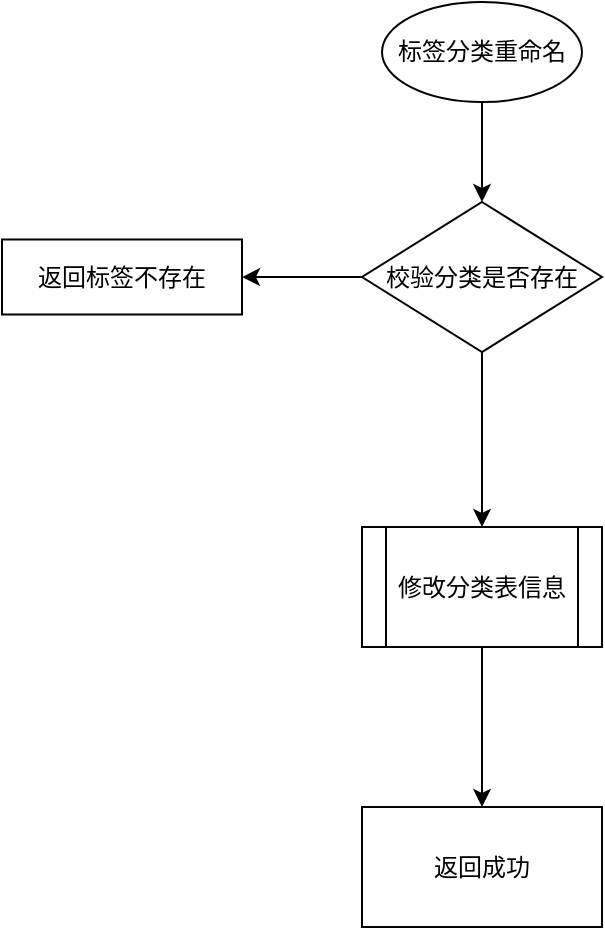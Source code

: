 <mxfile version="24.8.0">
  <diagram name="第 1 页" id="QQPeSfdHHbTasrYbq7Ir">
    <mxGraphModel dx="1026" dy="650" grid="1" gridSize="10" guides="1" tooltips="1" connect="1" arrows="1" fold="1" page="1" pageScale="1" pageWidth="827" pageHeight="1169" math="0" shadow="0">
      <root>
        <mxCell id="0" />
        <mxCell id="1" parent="0" />
        <mxCell id="PJHzrprBZmVnapLB5ji3-3" value="" style="edgeStyle=orthogonalEdgeStyle;rounded=0;orthogonalLoop=1;jettySize=auto;html=1;" edge="1" parent="1" source="PJHzrprBZmVnapLB5ji3-1" target="PJHzrprBZmVnapLB5ji3-2">
          <mxGeometry relative="1" as="geometry" />
        </mxCell>
        <mxCell id="PJHzrprBZmVnapLB5ji3-1" value="标签分类重命名" style="ellipse;whiteSpace=wrap;html=1;" vertex="1" parent="1">
          <mxGeometry x="320" y="140" width="100" height="50" as="geometry" />
        </mxCell>
        <mxCell id="PJHzrprBZmVnapLB5ji3-5" value="" style="edgeStyle=orthogonalEdgeStyle;rounded=0;orthogonalLoop=1;jettySize=auto;html=1;" edge="1" parent="1" source="PJHzrprBZmVnapLB5ji3-2" target="PJHzrprBZmVnapLB5ji3-4">
          <mxGeometry relative="1" as="geometry" />
        </mxCell>
        <mxCell id="PJHzrprBZmVnapLB5ji3-7" value="" style="edgeStyle=orthogonalEdgeStyle;rounded=0;orthogonalLoop=1;jettySize=auto;html=1;" edge="1" parent="1" source="PJHzrprBZmVnapLB5ji3-2" target="PJHzrprBZmVnapLB5ji3-6">
          <mxGeometry relative="1" as="geometry" />
        </mxCell>
        <mxCell id="PJHzrprBZmVnapLB5ji3-2" value="校验分类是否存在" style="rhombus;whiteSpace=wrap;html=1;" vertex="1" parent="1">
          <mxGeometry x="310" y="240" width="120" height="75" as="geometry" />
        </mxCell>
        <mxCell id="PJHzrprBZmVnapLB5ji3-4" value="返回标签不存在" style="whiteSpace=wrap;html=1;" vertex="1" parent="1">
          <mxGeometry x="130" y="258.75" width="120" height="37.5" as="geometry" />
        </mxCell>
        <mxCell id="PJHzrprBZmVnapLB5ji3-9" value="" style="edgeStyle=orthogonalEdgeStyle;rounded=0;orthogonalLoop=1;jettySize=auto;html=1;" edge="1" parent="1" source="PJHzrprBZmVnapLB5ji3-6" target="PJHzrprBZmVnapLB5ji3-8">
          <mxGeometry relative="1" as="geometry" />
        </mxCell>
        <mxCell id="PJHzrprBZmVnapLB5ji3-6" value="修改分类表信息" style="shape=process;whiteSpace=wrap;html=1;backgroundOutline=1;" vertex="1" parent="1">
          <mxGeometry x="310" y="402.5" width="120" height="60" as="geometry" />
        </mxCell>
        <mxCell id="PJHzrprBZmVnapLB5ji3-8" value="返回成功" style="whiteSpace=wrap;html=1;" vertex="1" parent="1">
          <mxGeometry x="310" y="542.5" width="120" height="60" as="geometry" />
        </mxCell>
      </root>
    </mxGraphModel>
  </diagram>
</mxfile>
